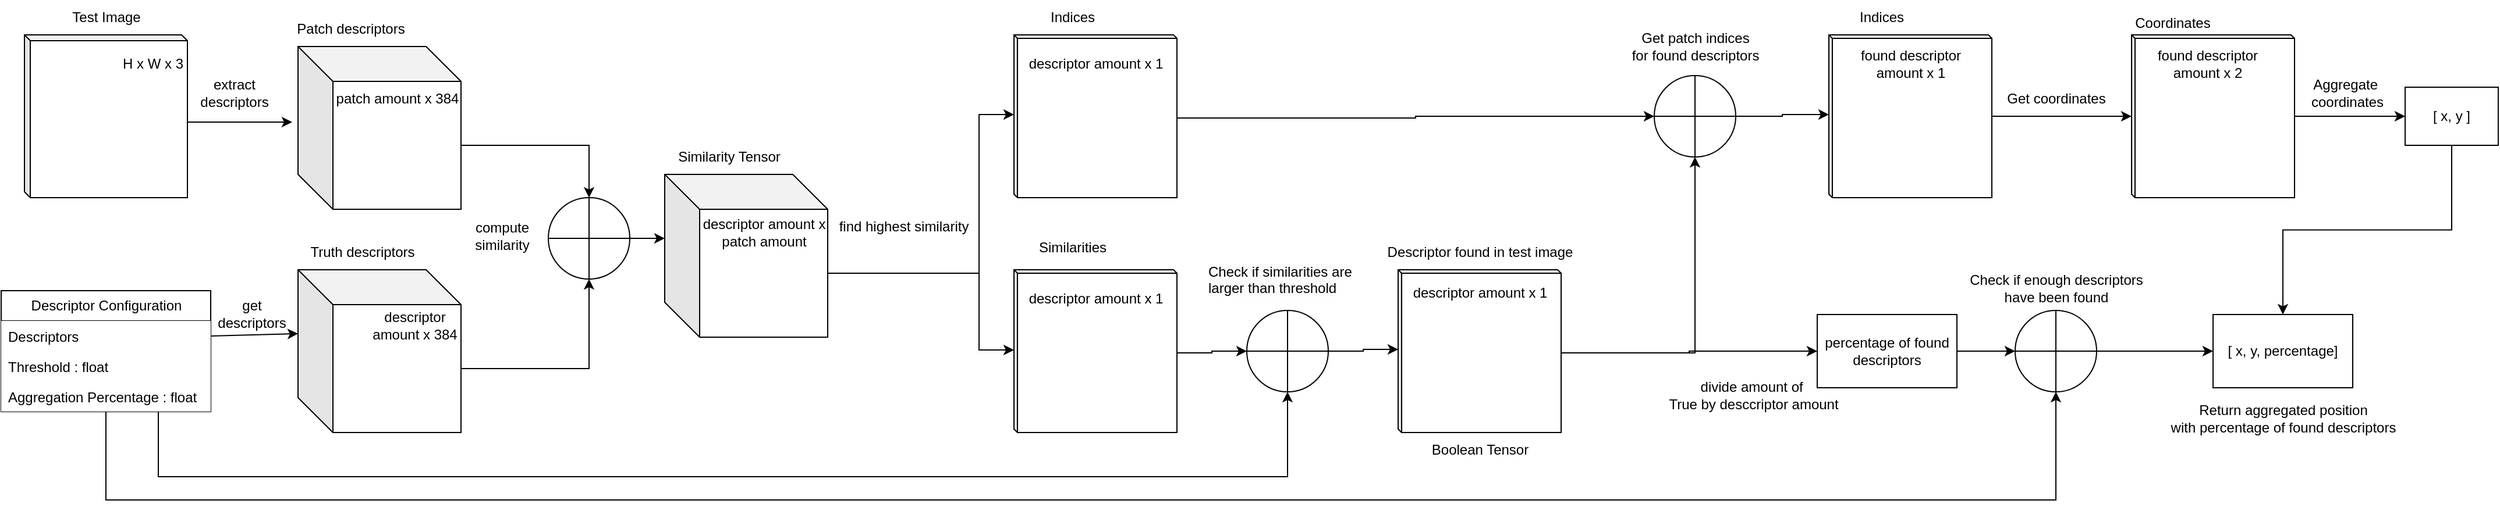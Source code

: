 <mxfile version="21.6.1" type="device">
  <diagram name="Page-1" id="hKzxSA2WhOxUvs1hnDGq">
    <mxGraphModel dx="1686" dy="908" grid="1" gridSize="10" guides="1" tooltips="1" connect="1" arrows="1" fold="1" page="1" pageScale="1" pageWidth="850" pageHeight="1100" math="0" shadow="0">
      <root>
        <mxCell id="0" />
        <mxCell id="1" parent="0" />
        <mxCell id="bZuszsSKCHGeaS9iH4zs-2" value="" style="shape=cube;whiteSpace=wrap;html=1;boundedLbl=1;backgroundOutline=1;darkOpacity=0.05;darkOpacity2=0.1;size=5;" vertex="1" parent="1">
          <mxGeometry x="40" y="40" width="140" height="140" as="geometry" />
        </mxCell>
        <mxCell id="bZuszsSKCHGeaS9iH4zs-3" value="Test Image" style="text;html=1;align=center;verticalAlign=middle;resizable=0;points=[];autosize=1;strokeColor=none;fillColor=none;" vertex="1" parent="1">
          <mxGeometry x="70" y="10" width="80" height="30" as="geometry" />
        </mxCell>
        <mxCell id="bZuszsSKCHGeaS9iH4zs-57" style="edgeStyle=orthogonalEdgeStyle;rounded=0;orthogonalLoop=1;jettySize=auto;html=1;exitX=0.75;exitY=1;exitDx=0;exitDy=0;entryX=0.5;entryY=1;entryDx=0;entryDy=0;entryPerimeter=0;" edge="1" parent="1" source="bZuszsSKCHGeaS9iH4zs-4" target="bZuszsSKCHGeaS9iH4zs-55">
          <mxGeometry relative="1" as="geometry">
            <Array as="points">
              <mxPoint x="155" y="420" />
              <mxPoint x="1125" y="420" />
            </Array>
          </mxGeometry>
        </mxCell>
        <mxCell id="bZuszsSKCHGeaS9iH4zs-85" style="edgeStyle=orthogonalEdgeStyle;rounded=0;orthogonalLoop=1;jettySize=auto;html=1;exitX=0.5;exitY=1;exitDx=0;exitDy=0;entryX=0.5;entryY=1;entryDx=0;entryDy=0;entryPerimeter=0;" edge="1" parent="1" source="bZuszsSKCHGeaS9iH4zs-4" target="bZuszsSKCHGeaS9iH4zs-83">
          <mxGeometry relative="1" as="geometry">
            <mxPoint x="1340" y="500" as="targetPoint" />
            <Array as="points">
              <mxPoint x="110" y="440" />
              <mxPoint x="1785" y="440" />
            </Array>
          </mxGeometry>
        </mxCell>
        <mxCell id="bZuszsSKCHGeaS9iH4zs-4" value="Descriptor Configuration" style="swimlane;fontStyle=0;childLayout=stackLayout;horizontal=1;startSize=26;fillColor=default;horizontalStack=0;resizeParent=1;resizeParentMax=0;resizeLast=0;collapsible=1;marginBottom=0;html=1;" vertex="1" parent="1">
          <mxGeometry x="20" y="260" width="180" height="104" as="geometry" />
        </mxCell>
        <mxCell id="bZuszsSKCHGeaS9iH4zs-5" value="Descriptors" style="text;strokeColor=none;fillColor=default;align=left;verticalAlign=top;spacingLeft=4;spacingRight=4;overflow=hidden;rotatable=0;points=[[0,0.5],[1,0.5]];portConstraint=eastwest;whiteSpace=wrap;html=1;" vertex="1" parent="bZuszsSKCHGeaS9iH4zs-4">
          <mxGeometry y="26" width="180" height="26" as="geometry" />
        </mxCell>
        <mxCell id="bZuszsSKCHGeaS9iH4zs-28" value="Threshold : float" style="text;strokeColor=none;fillColor=default;align=left;verticalAlign=top;spacingLeft=4;spacingRight=4;overflow=hidden;rotatable=0;points=[[0,0.5],[1,0.5]];portConstraint=eastwest;whiteSpace=wrap;html=1;" vertex="1" parent="bZuszsSKCHGeaS9iH4zs-4">
          <mxGeometry y="52" width="180" height="26" as="geometry" />
        </mxCell>
        <mxCell id="bZuszsSKCHGeaS9iH4zs-6" value="Aggregation Percentage : float" style="text;strokeColor=none;fillColor=default;align=left;verticalAlign=top;spacingLeft=4;spacingRight=4;overflow=hidden;rotatable=0;points=[[0,0.5],[1,0.5]];portConstraint=eastwest;whiteSpace=wrap;html=1;" vertex="1" parent="bZuszsSKCHGeaS9iH4zs-4">
          <mxGeometry y="78" width="180" height="26" as="geometry" />
        </mxCell>
        <mxCell id="bZuszsSKCHGeaS9iH4zs-7" value="H x W x 3" style="text;html=1;align=center;verticalAlign=middle;resizable=0;points=[];autosize=1;strokeColor=none;fillColor=none;" vertex="1" parent="1">
          <mxGeometry x="110" y="50" width="80" height="30" as="geometry" />
        </mxCell>
        <mxCell id="bZuszsSKCHGeaS9iH4zs-8" value="" style="endArrow=classic;html=1;rounded=0;exitX=0;exitY=0;exitDx=140;exitDy=75;exitPerimeter=0;" edge="1" parent="1" source="bZuszsSKCHGeaS9iH4zs-2">
          <mxGeometry width="50" height="50" relative="1" as="geometry">
            <mxPoint x="410" y="250" as="sourcePoint" />
            <mxPoint x="270" y="115" as="targetPoint" />
          </mxGeometry>
        </mxCell>
        <mxCell id="bZuszsSKCHGeaS9iH4zs-9" value="extract&lt;br&gt;descriptors&lt;br&gt;" style="text;html=1;align=center;verticalAlign=middle;resizable=0;points=[];autosize=1;strokeColor=none;fillColor=none;" vertex="1" parent="1">
          <mxGeometry x="180" y="70" width="80" height="40" as="geometry" />
        </mxCell>
        <mxCell id="bZuszsSKCHGeaS9iH4zs-35" style="edgeStyle=orthogonalEdgeStyle;rounded=0;orthogonalLoop=1;jettySize=auto;html=1;exitX=0;exitY=0;exitDx=140;exitDy=85;exitPerimeter=0;entryX=0.5;entryY=0;entryDx=0;entryDy=0;entryPerimeter=0;" edge="1" parent="1" source="bZuszsSKCHGeaS9iH4zs-25" target="bZuszsSKCHGeaS9iH4zs-34">
          <mxGeometry relative="1" as="geometry" />
        </mxCell>
        <mxCell id="bZuszsSKCHGeaS9iH4zs-25" value="" style="shape=cube;whiteSpace=wrap;html=1;boundedLbl=1;backgroundOutline=1;darkOpacity=0.05;darkOpacity2=0.1;size=30;" vertex="1" parent="1">
          <mxGeometry x="275" y="50" width="140" height="140" as="geometry" />
        </mxCell>
        <mxCell id="bZuszsSKCHGeaS9iH4zs-26" value="patch amount x 384" style="text;html=1;align=center;verticalAlign=middle;resizable=0;points=[];autosize=1;strokeColor=none;fillColor=none;" vertex="1" parent="1">
          <mxGeometry x="295" y="80" width="130" height="30" as="geometry" />
        </mxCell>
        <mxCell id="bZuszsSKCHGeaS9iH4zs-27" value="Patch descriptors" style="text;html=1;align=center;verticalAlign=middle;resizable=0;points=[];autosize=1;strokeColor=none;fillColor=none;" vertex="1" parent="1">
          <mxGeometry x="260" y="20" width="120" height="30" as="geometry" />
        </mxCell>
        <mxCell id="bZuszsSKCHGeaS9iH4zs-36" style="edgeStyle=orthogonalEdgeStyle;rounded=0;orthogonalLoop=1;jettySize=auto;html=1;exitX=0;exitY=0;exitDx=140;exitDy=85;exitPerimeter=0;entryX=0.5;entryY=1;entryDx=0;entryDy=0;entryPerimeter=0;" edge="1" parent="1" source="bZuszsSKCHGeaS9iH4zs-29" target="bZuszsSKCHGeaS9iH4zs-34">
          <mxGeometry relative="1" as="geometry" />
        </mxCell>
        <mxCell id="bZuszsSKCHGeaS9iH4zs-29" value="" style="shape=cube;whiteSpace=wrap;html=1;boundedLbl=1;backgroundOutline=1;darkOpacity=0.05;darkOpacity2=0.1;size=30;" vertex="1" parent="1">
          <mxGeometry x="275" y="242" width="140" height="140" as="geometry" />
        </mxCell>
        <mxCell id="bZuszsSKCHGeaS9iH4zs-30" value="" style="endArrow=classic;html=1;rounded=0;exitX=1;exitY=0.5;exitDx=0;exitDy=0;entryX=0;entryY=0;entryDx=0;entryDy=55;entryPerimeter=0;" edge="1" parent="1" source="bZuszsSKCHGeaS9iH4zs-5" target="bZuszsSKCHGeaS9iH4zs-29">
          <mxGeometry width="50" height="50" relative="1" as="geometry">
            <mxPoint x="200" y="311.5" as="sourcePoint" />
            <mxPoint x="270" y="310" as="targetPoint" />
          </mxGeometry>
        </mxCell>
        <mxCell id="bZuszsSKCHGeaS9iH4zs-32" value="get &lt;br&gt;descriptors" style="text;html=1;align=center;verticalAlign=middle;resizable=0;points=[];autosize=1;strokeColor=none;fillColor=none;" vertex="1" parent="1">
          <mxGeometry x="195" y="260" width="80" height="40" as="geometry" />
        </mxCell>
        <mxCell id="bZuszsSKCHGeaS9iH4zs-33" value="Truth descriptors" style="text;html=1;align=center;verticalAlign=middle;resizable=0;points=[];autosize=1;strokeColor=none;fillColor=none;" vertex="1" parent="1">
          <mxGeometry x="275" y="212" width="110" height="30" as="geometry" />
        </mxCell>
        <mxCell id="bZuszsSKCHGeaS9iH4zs-41" style="edgeStyle=orthogonalEdgeStyle;rounded=0;orthogonalLoop=1;jettySize=auto;html=1;exitX=1;exitY=0.5;exitDx=0;exitDy=0;exitPerimeter=0;entryX=0;entryY=0;entryDx=0;entryDy=55;entryPerimeter=0;" edge="1" parent="1" source="bZuszsSKCHGeaS9iH4zs-34" target="bZuszsSKCHGeaS9iH4zs-39">
          <mxGeometry relative="1" as="geometry" />
        </mxCell>
        <mxCell id="bZuszsSKCHGeaS9iH4zs-34" value="" style="verticalLabelPosition=bottom;verticalAlign=top;html=1;shape=mxgraph.flowchart.summing_function;" vertex="1" parent="1">
          <mxGeometry x="490" y="180" width="70" height="70" as="geometry" />
        </mxCell>
        <mxCell id="bZuszsSKCHGeaS9iH4zs-37" value="compute&lt;br&gt;similarity" style="text;html=1;align=center;verticalAlign=middle;resizable=0;points=[];autosize=1;strokeColor=none;fillColor=none;" vertex="1" parent="1">
          <mxGeometry x="415" y="193" width="70" height="40" as="geometry" />
        </mxCell>
        <mxCell id="bZuszsSKCHGeaS9iH4zs-38" value="descriptor &lt;br&gt;amount x 384" style="text;html=1;align=center;verticalAlign=middle;resizable=0;points=[];autosize=1;strokeColor=none;fillColor=none;" vertex="1" parent="1">
          <mxGeometry x="325" y="270" width="100" height="40" as="geometry" />
        </mxCell>
        <mxCell id="bZuszsSKCHGeaS9iH4zs-53" style="edgeStyle=orthogonalEdgeStyle;rounded=0;orthogonalLoop=1;jettySize=auto;html=1;exitX=0;exitY=0;exitDx=140;exitDy=85;exitPerimeter=0;" edge="1" parent="1" source="bZuszsSKCHGeaS9iH4zs-39" target="bZuszsSKCHGeaS9iH4zs-49">
          <mxGeometry relative="1" as="geometry">
            <Array as="points">
              <mxPoint x="860" y="245" />
              <mxPoint x="860" y="311" />
            </Array>
          </mxGeometry>
        </mxCell>
        <mxCell id="bZuszsSKCHGeaS9iH4zs-54" style="edgeStyle=orthogonalEdgeStyle;rounded=0;orthogonalLoop=1;jettySize=auto;html=1;entryX=0;entryY=0;entryDx=0;entryDy=68.5;entryPerimeter=0;" edge="1" parent="1" target="bZuszsSKCHGeaS9iH4zs-45">
          <mxGeometry relative="1" as="geometry">
            <mxPoint x="730" y="245" as="sourcePoint" />
            <Array as="points">
              <mxPoint x="860" y="245" />
              <mxPoint x="860" y="109" />
            </Array>
          </mxGeometry>
        </mxCell>
        <mxCell id="bZuszsSKCHGeaS9iH4zs-39" value="" style="shape=cube;whiteSpace=wrap;html=1;boundedLbl=1;backgroundOutline=1;darkOpacity=0.05;darkOpacity2=0.1;size=30;" vertex="1" parent="1">
          <mxGeometry x="590" y="160" width="140" height="140" as="geometry" />
        </mxCell>
        <mxCell id="bZuszsSKCHGeaS9iH4zs-42" value="descriptor amount x&lt;br&gt;patch amount" style="text;html=1;align=center;verticalAlign=middle;resizable=0;points=[];autosize=1;strokeColor=none;fillColor=none;" vertex="1" parent="1">
          <mxGeometry x="610" y="190" width="130" height="40" as="geometry" />
        </mxCell>
        <mxCell id="bZuszsSKCHGeaS9iH4zs-43" value="Similarity Tensor" style="text;html=1;align=center;verticalAlign=middle;resizable=0;points=[];autosize=1;strokeColor=none;fillColor=none;" vertex="1" parent="1">
          <mxGeometry x="590" y="130" width="110" height="30" as="geometry" />
        </mxCell>
        <mxCell id="bZuszsSKCHGeaS9iH4zs-66" style="edgeStyle=orthogonalEdgeStyle;rounded=0;orthogonalLoop=1;jettySize=auto;html=1;exitX=0;exitY=0;exitDx=140;exitDy=71.5;exitPerimeter=0;entryX=0;entryY=0.5;entryDx=0;entryDy=0;entryPerimeter=0;" edge="1" parent="1" source="bZuszsSKCHGeaS9iH4zs-45" target="bZuszsSKCHGeaS9iH4zs-65">
          <mxGeometry relative="1" as="geometry" />
        </mxCell>
        <mxCell id="bZuszsSKCHGeaS9iH4zs-45" value="" style="shape=cube;whiteSpace=wrap;html=1;boundedLbl=1;backgroundOutline=1;darkOpacity=0.05;darkOpacity2=0.1;size=3;" vertex="1" parent="1">
          <mxGeometry x="890" y="40" width="140" height="140" as="geometry" />
        </mxCell>
        <mxCell id="bZuszsSKCHGeaS9iH4zs-47" value="find highest similarity" style="text;html=1;align=center;verticalAlign=middle;resizable=0;points=[];autosize=1;strokeColor=none;fillColor=none;" vertex="1" parent="1">
          <mxGeometry x="730" y="190" width="130" height="30" as="geometry" />
        </mxCell>
        <mxCell id="bZuszsSKCHGeaS9iH4zs-48" value="descriptor amount x 1" style="text;html=1;align=center;verticalAlign=middle;resizable=0;points=[];autosize=1;strokeColor=none;fillColor=none;" vertex="1" parent="1">
          <mxGeometry x="890" y="50" width="140" height="30" as="geometry" />
        </mxCell>
        <mxCell id="bZuszsSKCHGeaS9iH4zs-56" style="edgeStyle=orthogonalEdgeStyle;rounded=0;orthogonalLoop=1;jettySize=auto;html=1;exitX=0;exitY=0;exitDx=140;exitDy=71.5;exitPerimeter=0;entryX=0;entryY=0.5;entryDx=0;entryDy=0;entryPerimeter=0;" edge="1" parent="1" source="bZuszsSKCHGeaS9iH4zs-49" target="bZuszsSKCHGeaS9iH4zs-55">
          <mxGeometry relative="1" as="geometry" />
        </mxCell>
        <mxCell id="bZuszsSKCHGeaS9iH4zs-49" value="" style="shape=cube;whiteSpace=wrap;html=1;boundedLbl=1;backgroundOutline=1;darkOpacity=0.05;darkOpacity2=0.1;size=3;" vertex="1" parent="1">
          <mxGeometry x="890" y="242" width="140" height="140" as="geometry" />
        </mxCell>
        <mxCell id="bZuszsSKCHGeaS9iH4zs-50" value="descriptor amount x 1" style="text;html=1;align=center;verticalAlign=middle;resizable=0;points=[];autosize=1;strokeColor=none;fillColor=none;" vertex="1" parent="1">
          <mxGeometry x="890" y="252" width="140" height="30" as="geometry" />
        </mxCell>
        <mxCell id="bZuszsSKCHGeaS9iH4zs-51" value="Indices" style="text;html=1;align=center;verticalAlign=middle;resizable=0;points=[];autosize=1;strokeColor=none;fillColor=none;" vertex="1" parent="1">
          <mxGeometry x="910" y="10" width="60" height="30" as="geometry" />
        </mxCell>
        <mxCell id="bZuszsSKCHGeaS9iH4zs-52" value="Similarities" style="text;html=1;align=center;verticalAlign=middle;resizable=0;points=[];autosize=1;strokeColor=none;fillColor=none;" vertex="1" parent="1">
          <mxGeometry x="900" y="208" width="80" height="30" as="geometry" />
        </mxCell>
        <mxCell id="bZuszsSKCHGeaS9iH4zs-60" style="edgeStyle=orthogonalEdgeStyle;rounded=0;orthogonalLoop=1;jettySize=auto;html=1;exitX=1;exitY=0.5;exitDx=0;exitDy=0;exitPerimeter=0;entryX=0;entryY=0;entryDx=0;entryDy=68.5;entryPerimeter=0;" edge="1" parent="1" source="bZuszsSKCHGeaS9iH4zs-55" target="bZuszsSKCHGeaS9iH4zs-61">
          <mxGeometry relative="1" as="geometry">
            <mxPoint x="1220" y="312" as="targetPoint" />
          </mxGeometry>
        </mxCell>
        <mxCell id="bZuszsSKCHGeaS9iH4zs-55" value="" style="verticalLabelPosition=bottom;verticalAlign=top;html=1;shape=mxgraph.flowchart.summing_function;" vertex="1" parent="1">
          <mxGeometry x="1090" y="277" width="70" height="70" as="geometry" />
        </mxCell>
        <mxCell id="bZuszsSKCHGeaS9iH4zs-59" value="&lt;span style=&quot;color: rgb(0, 0, 0); font-family: Helvetica; font-size: 12px; font-style: normal; font-variant-ligatures: normal; font-variant-caps: normal; font-weight: 400; letter-spacing: normal; orphans: 2; text-align: center; text-indent: 0px; text-transform: none; widows: 2; word-spacing: 0px; -webkit-text-stroke-width: 0px; background-color: rgb(251, 251, 251); text-decoration-thickness: initial; text-decoration-style: initial; text-decoration-color: initial; float: none; display: inline !important;&quot;&gt;Check if similarities are larger than threshold&lt;/span&gt;" style="text;whiteSpace=wrap;html=1;" vertex="1" parent="1">
          <mxGeometry x="1055" y="230" width="140" height="40" as="geometry" />
        </mxCell>
        <mxCell id="bZuszsSKCHGeaS9iH4zs-67" style="edgeStyle=orthogonalEdgeStyle;rounded=0;orthogonalLoop=1;jettySize=auto;html=1;exitX=0;exitY=0;exitDx=140;exitDy=71.5;exitPerimeter=0;entryX=0.5;entryY=1;entryDx=0;entryDy=0;entryPerimeter=0;" edge="1" parent="1" source="bZuszsSKCHGeaS9iH4zs-61" target="bZuszsSKCHGeaS9iH4zs-65">
          <mxGeometry relative="1" as="geometry" />
        </mxCell>
        <mxCell id="bZuszsSKCHGeaS9iH4zs-95" style="edgeStyle=orthogonalEdgeStyle;rounded=0;orthogonalLoop=1;jettySize=auto;html=1;exitX=0;exitY=0;exitDx=140;exitDy=71.5;exitPerimeter=0;entryX=0;entryY=0.5;entryDx=0;entryDy=0;" edge="1" parent="1" source="bZuszsSKCHGeaS9iH4zs-61" target="bZuszsSKCHGeaS9iH4zs-94">
          <mxGeometry relative="1" as="geometry" />
        </mxCell>
        <mxCell id="bZuszsSKCHGeaS9iH4zs-61" value="" style="shape=cube;whiteSpace=wrap;html=1;boundedLbl=1;backgroundOutline=1;darkOpacity=0.05;darkOpacity2=0.1;size=3;" vertex="1" parent="1">
          <mxGeometry x="1220" y="242" width="140" height="140" as="geometry" />
        </mxCell>
        <mxCell id="bZuszsSKCHGeaS9iH4zs-62" value="descriptor amount x 1" style="text;html=1;align=center;verticalAlign=middle;resizable=0;points=[];autosize=1;strokeColor=none;fillColor=none;" vertex="1" parent="1">
          <mxGeometry x="1220" y="247" width="140" height="30" as="geometry" />
        </mxCell>
        <mxCell id="bZuszsSKCHGeaS9iH4zs-63" value="Descriptor found in test image" style="text;html=1;align=center;verticalAlign=middle;resizable=0;points=[];autosize=1;strokeColor=none;fillColor=none;" vertex="1" parent="1">
          <mxGeometry x="1200" y="212" width="180" height="30" as="geometry" />
        </mxCell>
        <mxCell id="bZuszsSKCHGeaS9iH4zs-64" value="Boolean Tensor&lt;br&gt;" style="text;html=1;align=center;verticalAlign=middle;resizable=0;points=[];autosize=1;strokeColor=none;fillColor=none;" vertex="1" parent="1">
          <mxGeometry x="1235" y="382" width="110" height="30" as="geometry" />
        </mxCell>
        <mxCell id="bZuszsSKCHGeaS9iH4zs-71" style="edgeStyle=orthogonalEdgeStyle;rounded=0;orthogonalLoop=1;jettySize=auto;html=1;exitX=1;exitY=0.5;exitDx=0;exitDy=0;exitPerimeter=0;entryX=0;entryY=0;entryDx=0;entryDy=68.5;entryPerimeter=0;" edge="1" parent="1" source="bZuszsSKCHGeaS9iH4zs-65" target="bZuszsSKCHGeaS9iH4zs-69">
          <mxGeometry relative="1" as="geometry" />
        </mxCell>
        <mxCell id="bZuszsSKCHGeaS9iH4zs-65" value="" style="verticalLabelPosition=bottom;verticalAlign=top;html=1;shape=mxgraph.flowchart.summing_function;" vertex="1" parent="1">
          <mxGeometry x="1440" y="75" width="70" height="70" as="geometry" />
        </mxCell>
        <mxCell id="bZuszsSKCHGeaS9iH4zs-68" value="Get patch indices&lt;br&gt;for found descriptors" style="text;html=1;align=center;verticalAlign=middle;resizable=0;points=[];autosize=1;strokeColor=none;fillColor=none;" vertex="1" parent="1">
          <mxGeometry x="1410" y="30" width="130" height="40" as="geometry" />
        </mxCell>
        <mxCell id="bZuszsSKCHGeaS9iH4zs-75" value="" style="edgeStyle=orthogonalEdgeStyle;rounded=0;orthogonalLoop=1;jettySize=auto;html=1;" edge="1" parent="1" source="bZuszsSKCHGeaS9iH4zs-69" target="bZuszsSKCHGeaS9iH4zs-74">
          <mxGeometry relative="1" as="geometry" />
        </mxCell>
        <mxCell id="bZuszsSKCHGeaS9iH4zs-69" value="" style="shape=cube;whiteSpace=wrap;html=1;boundedLbl=1;backgroundOutline=1;darkOpacity=0.05;darkOpacity2=0.1;size=3;" vertex="1" parent="1">
          <mxGeometry x="1590" y="40" width="140" height="140" as="geometry" />
        </mxCell>
        <mxCell id="bZuszsSKCHGeaS9iH4zs-70" value="found descriptor &lt;br&gt;amount x 1" style="text;html=1;align=center;verticalAlign=middle;resizable=0;points=[];autosize=1;strokeColor=none;fillColor=none;" vertex="1" parent="1">
          <mxGeometry x="1605" y="45" width="110" height="40" as="geometry" />
        </mxCell>
        <mxCell id="bZuszsSKCHGeaS9iH4zs-72" value="Indices" style="text;html=1;align=center;verticalAlign=middle;resizable=0;points=[];autosize=1;strokeColor=none;fillColor=none;" vertex="1" parent="1">
          <mxGeometry x="1605" y="10" width="60" height="30" as="geometry" />
        </mxCell>
        <mxCell id="bZuszsSKCHGeaS9iH4zs-80" value="" style="edgeStyle=orthogonalEdgeStyle;rounded=0;orthogonalLoop=1;jettySize=auto;html=1;" edge="1" parent="1" source="bZuszsSKCHGeaS9iH4zs-74" target="bZuszsSKCHGeaS9iH4zs-79">
          <mxGeometry relative="1" as="geometry" />
        </mxCell>
        <mxCell id="bZuszsSKCHGeaS9iH4zs-74" value="" style="shape=cube;whiteSpace=wrap;html=1;boundedLbl=1;backgroundOutline=1;darkOpacity=0.05;darkOpacity2=0.1;size=3;" vertex="1" parent="1">
          <mxGeometry x="1850" y="40" width="140" height="140" as="geometry" />
        </mxCell>
        <mxCell id="bZuszsSKCHGeaS9iH4zs-76" value="Get coordinates" style="text;html=1;align=center;verticalAlign=middle;resizable=0;points=[];autosize=1;strokeColor=none;fillColor=none;" vertex="1" parent="1">
          <mxGeometry x="1730" y="80" width="110" height="30" as="geometry" />
        </mxCell>
        <mxCell id="bZuszsSKCHGeaS9iH4zs-77" value="Coordinates" style="text;html=1;align=center;verticalAlign=middle;resizable=0;points=[];autosize=1;strokeColor=none;fillColor=none;" vertex="1" parent="1">
          <mxGeometry x="1840" y="15" width="90" height="30" as="geometry" />
        </mxCell>
        <mxCell id="bZuszsSKCHGeaS9iH4zs-78" value="found descriptor &lt;br&gt;amount x 2" style="text;html=1;align=center;verticalAlign=middle;resizable=0;points=[];autosize=1;strokeColor=none;fillColor=none;" vertex="1" parent="1">
          <mxGeometry x="1860" y="45" width="110" height="40" as="geometry" />
        </mxCell>
        <mxCell id="bZuszsSKCHGeaS9iH4zs-100" style="edgeStyle=orthogonalEdgeStyle;rounded=0;orthogonalLoop=1;jettySize=auto;html=1;exitX=0.5;exitY=1;exitDx=0;exitDy=0;entryX=0.5;entryY=0;entryDx=0;entryDy=0;" edge="1" parent="1" source="bZuszsSKCHGeaS9iH4zs-79" target="bZuszsSKCHGeaS9iH4zs-99">
          <mxGeometry relative="1" as="geometry" />
        </mxCell>
        <mxCell id="bZuszsSKCHGeaS9iH4zs-79" value="[ x, y ]" style="whiteSpace=wrap;html=1;" vertex="1" parent="1">
          <mxGeometry x="2085" y="85" width="80" height="50" as="geometry" />
        </mxCell>
        <mxCell id="bZuszsSKCHGeaS9iH4zs-82" value="Aggregate&amp;nbsp;&lt;br&gt;coordinates&lt;br&gt;" style="text;html=1;align=center;verticalAlign=middle;resizable=0;points=[];autosize=1;strokeColor=none;fillColor=none;" vertex="1" parent="1">
          <mxGeometry x="1990" y="70" width="90" height="40" as="geometry" />
        </mxCell>
        <mxCell id="bZuszsSKCHGeaS9iH4zs-92" style="edgeStyle=orthogonalEdgeStyle;rounded=0;orthogonalLoop=1;jettySize=auto;html=1;exitX=1;exitY=0.5;exitDx=0;exitDy=0;exitPerimeter=0;entryX=0;entryY=0.5;entryDx=0;entryDy=0;" edge="1" parent="1" source="bZuszsSKCHGeaS9iH4zs-83" target="bZuszsSKCHGeaS9iH4zs-99">
          <mxGeometry relative="1" as="geometry">
            <mxPoint x="1910" y="310.5" as="targetPoint" />
          </mxGeometry>
        </mxCell>
        <mxCell id="bZuszsSKCHGeaS9iH4zs-83" value="" style="verticalLabelPosition=bottom;verticalAlign=top;html=1;shape=mxgraph.flowchart.summing_function;" vertex="1" parent="1">
          <mxGeometry x="1750" y="277" width="70" height="70" as="geometry" />
        </mxCell>
        <mxCell id="bZuszsSKCHGeaS9iH4zs-86" value="Check if enough descriptors&lt;br&gt;have been found" style="text;html=1;align=center;verticalAlign=middle;resizable=0;points=[];autosize=1;strokeColor=none;fillColor=none;" vertex="1" parent="1">
          <mxGeometry x="1700" y="238" width="170" height="40" as="geometry" />
        </mxCell>
        <mxCell id="bZuszsSKCHGeaS9iH4zs-98" style="edgeStyle=orthogonalEdgeStyle;rounded=0;orthogonalLoop=1;jettySize=auto;html=1;exitX=1;exitY=0.5;exitDx=0;exitDy=0;entryX=0;entryY=0.5;entryDx=0;entryDy=0;entryPerimeter=0;" edge="1" parent="1" source="bZuszsSKCHGeaS9iH4zs-94" target="bZuszsSKCHGeaS9iH4zs-83">
          <mxGeometry relative="1" as="geometry" />
        </mxCell>
        <mxCell id="bZuszsSKCHGeaS9iH4zs-94" value="percentage of found descriptors" style="whiteSpace=wrap;html=1;" vertex="1" parent="1">
          <mxGeometry x="1580" y="280.5" width="120" height="63" as="geometry" />
        </mxCell>
        <mxCell id="bZuszsSKCHGeaS9iH4zs-97" value="divide amount of&amp;nbsp;&lt;br&gt;True by desccriptor amount" style="text;html=1;align=center;verticalAlign=middle;resizable=0;points=[];autosize=1;strokeColor=none;fillColor=none;" vertex="1" parent="1">
          <mxGeometry x="1440" y="330" width="170" height="40" as="geometry" />
        </mxCell>
        <mxCell id="bZuszsSKCHGeaS9iH4zs-99" value="[ x, y, percentage]" style="whiteSpace=wrap;html=1;" vertex="1" parent="1">
          <mxGeometry x="1920" y="280.5" width="120" height="63" as="geometry" />
        </mxCell>
        <mxCell id="bZuszsSKCHGeaS9iH4zs-101" value="Return aggregated position&lt;br&gt;with percentage of found descriptors" style="text;html=1;align=center;verticalAlign=middle;resizable=0;points=[];autosize=1;strokeColor=none;fillColor=none;" vertex="1" parent="1">
          <mxGeometry x="1870" y="350" width="220" height="40" as="geometry" />
        </mxCell>
      </root>
    </mxGraphModel>
  </diagram>
</mxfile>
